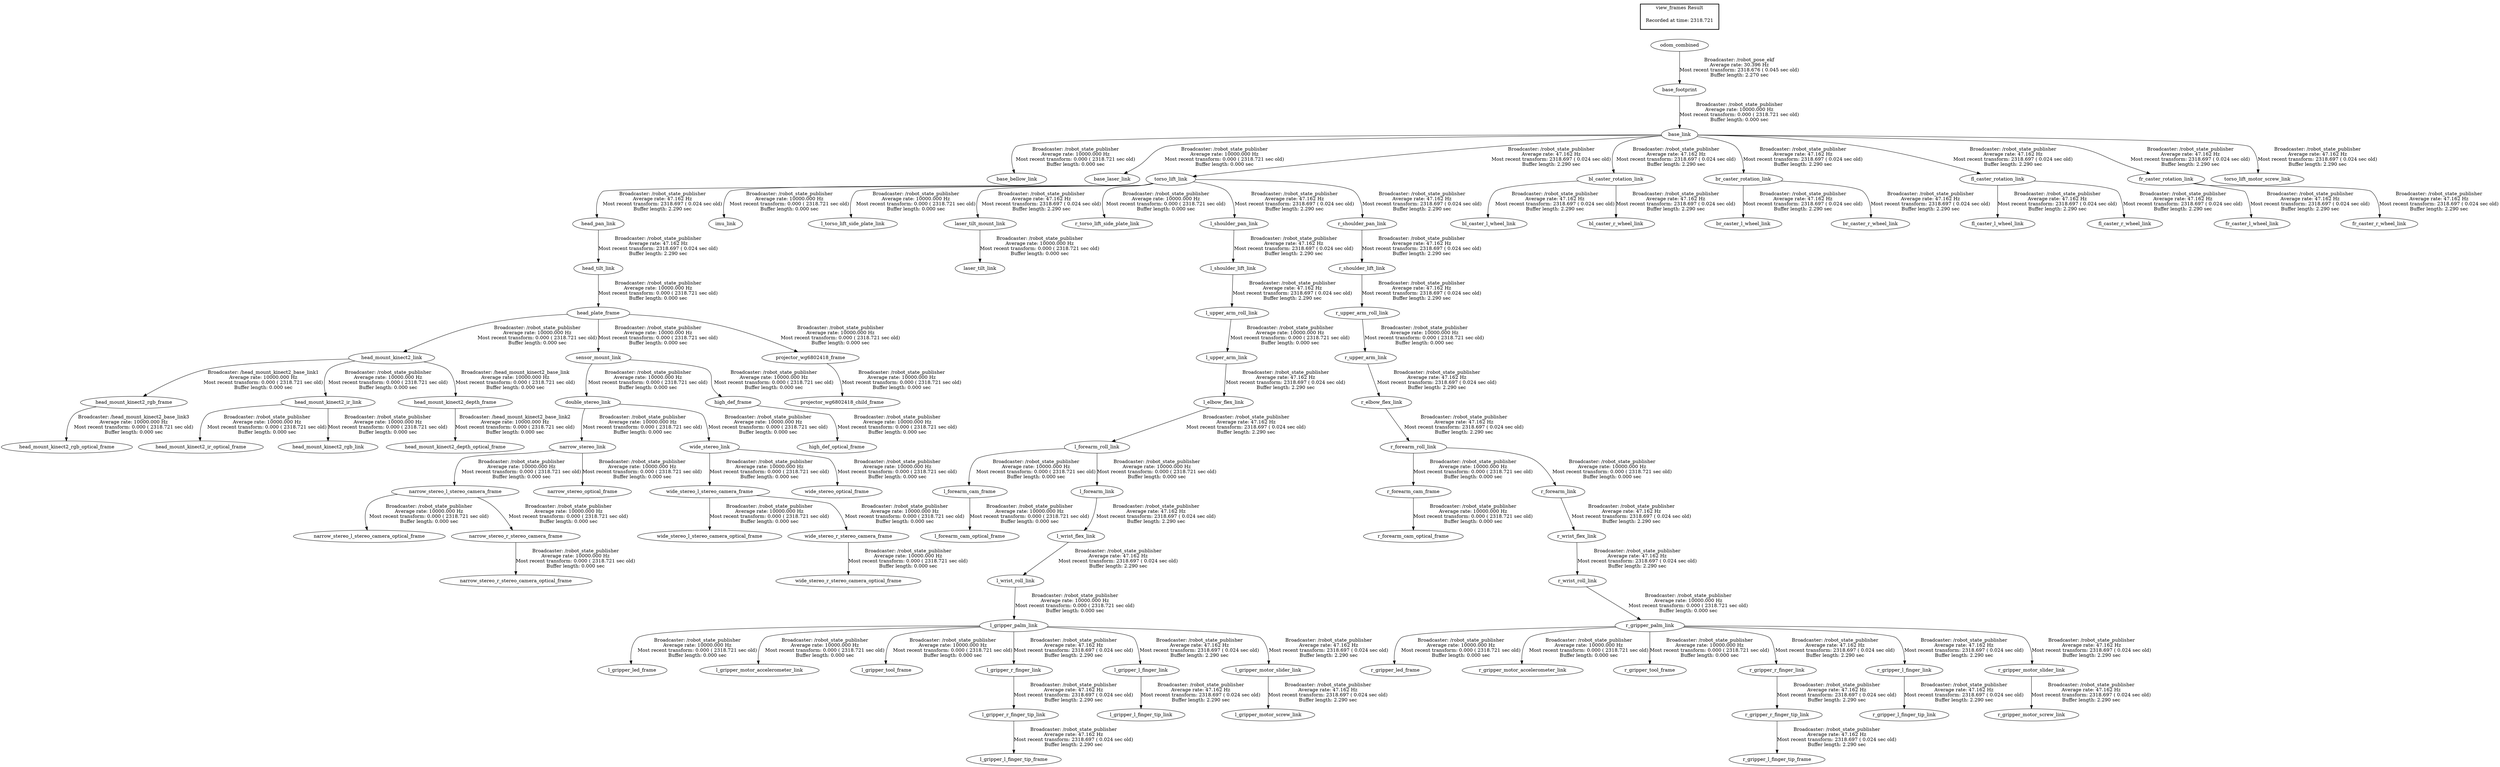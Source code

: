 digraph G {
"head_mount_kinect2_link" -> "head_mount_kinect2_rgb_frame"[label="Broadcaster: /head_mount_kinect2_base_link1\nAverage rate: 10000.000 Hz\nMost recent transform: 0.000 ( 2318.721 sec old)\nBuffer length: 0.000 sec\n"];
"head_plate_frame" -> "head_mount_kinect2_link"[label="Broadcaster: /robot_state_publisher\nAverage rate: 10000.000 Hz\nMost recent transform: 0.000 ( 2318.721 sec old)\nBuffer length: 0.000 sec\n"];
"base_link" -> "base_bellow_link"[label="Broadcaster: /robot_state_publisher\nAverage rate: 10000.000 Hz\nMost recent transform: 0.000 ( 2318.721 sec old)\nBuffer length: 0.000 sec\n"];
"base_footprint" -> "base_link"[label="Broadcaster: /robot_state_publisher\nAverage rate: 10000.000 Hz\nMost recent transform: 0.000 ( 2318.721 sec old)\nBuffer length: 0.000 sec\n"];
"odom_combined" -> "base_footprint"[label="Broadcaster: /robot_pose_ekf\nAverage rate: 30.396 Hz\nMost recent transform: 2318.676 ( 0.045 sec old)\nBuffer length: 2.270 sec\n"];
"base_link" -> "base_laser_link"[label="Broadcaster: /robot_state_publisher\nAverage rate: 10000.000 Hz\nMost recent transform: 0.000 ( 2318.721 sec old)\nBuffer length: 0.000 sec\n"];
"sensor_mount_link" -> "double_stereo_link"[label="Broadcaster: /robot_state_publisher\nAverage rate: 10000.000 Hz\nMost recent transform: 0.000 ( 2318.721 sec old)\nBuffer length: 0.000 sec\n"];
"head_plate_frame" -> "sensor_mount_link"[label="Broadcaster: /robot_state_publisher\nAverage rate: 10000.000 Hz\nMost recent transform: 0.000 ( 2318.721 sec old)\nBuffer length: 0.000 sec\n"];
"head_mount_kinect2_link" -> "head_mount_kinect2_ir_link"[label="Broadcaster: /robot_state_publisher\nAverage rate: 10000.000 Hz\nMost recent transform: 0.000 ( 2318.721 sec old)\nBuffer length: 0.000 sec\n"];
"head_mount_kinect2_ir_link" -> "head_mount_kinect2_ir_optical_frame"[label="Broadcaster: /robot_state_publisher\nAverage rate: 10000.000 Hz\nMost recent transform: 0.000 ( 2318.721 sec old)\nBuffer length: 0.000 sec\n"];
"head_tilt_link" -> "head_plate_frame"[label="Broadcaster: /robot_state_publisher\nAverage rate: 10000.000 Hz\nMost recent transform: 0.000 ( 2318.721 sec old)\nBuffer length: 0.000 sec\n"];
"head_mount_kinect2_ir_link" -> "head_mount_kinect2_rgb_link"[label="Broadcaster: /robot_state_publisher\nAverage rate: 10000.000 Hz\nMost recent transform: 0.000 ( 2318.721 sec old)\nBuffer length: 0.000 sec\n"];
"head_mount_kinect2_rgb_frame" -> "head_mount_kinect2_rgb_optical_frame"[label="Broadcaster: /head_mount_kinect2_base_link3\nAverage rate: 10000.000 Hz\nMost recent transform: 0.000 ( 2318.721 sec old)\nBuffer length: 0.000 sec\n"];
"head_pan_link" -> "head_tilt_link"[label="Broadcaster: /robot_state_publisher\nAverage rate: 47.162 Hz\nMost recent transform: 2318.697 ( 0.024 sec old)\nBuffer length: 2.290 sec\n"];
"sensor_mount_link" -> "high_def_frame"[label="Broadcaster: /robot_state_publisher\nAverage rate: 10000.000 Hz\nMost recent transform: 0.000 ( 2318.721 sec old)\nBuffer length: 0.000 sec\n"];
"high_def_frame" -> "high_def_optical_frame"[label="Broadcaster: /robot_state_publisher\nAverage rate: 10000.000 Hz\nMost recent transform: 0.000 ( 2318.721 sec old)\nBuffer length: 0.000 sec\n"];
"torso_lift_link" -> "imu_link"[label="Broadcaster: /robot_state_publisher\nAverage rate: 10000.000 Hz\nMost recent transform: 0.000 ( 2318.721 sec old)\nBuffer length: 0.000 sec\n"];
"base_link" -> "torso_lift_link"[label="Broadcaster: /robot_state_publisher\nAverage rate: 47.162 Hz\nMost recent transform: 2318.697 ( 0.024 sec old)\nBuffer length: 2.290 sec\n"];
"l_forearm_roll_link" -> "l_forearm_cam_frame"[label="Broadcaster: /robot_state_publisher\nAverage rate: 10000.000 Hz\nMost recent transform: 0.000 ( 2318.721 sec old)\nBuffer length: 0.000 sec\n"];
"l_elbow_flex_link" -> "l_forearm_roll_link"[label="Broadcaster: /robot_state_publisher\nAverage rate: 47.162 Hz\nMost recent transform: 2318.697 ( 0.024 sec old)\nBuffer length: 2.290 sec\n"];
"l_forearm_cam_frame" -> "l_forearm_cam_optical_frame"[label="Broadcaster: /robot_state_publisher\nAverage rate: 10000.000 Hz\nMost recent transform: 0.000 ( 2318.721 sec old)\nBuffer length: 0.000 sec\n"];
"l_forearm_roll_link" -> "l_forearm_link"[label="Broadcaster: /robot_state_publisher\nAverage rate: 10000.000 Hz\nMost recent transform: 0.000 ( 2318.721 sec old)\nBuffer length: 0.000 sec\n"];
"l_gripper_palm_link" -> "l_gripper_led_frame"[label="Broadcaster: /robot_state_publisher\nAverage rate: 10000.000 Hz\nMost recent transform: 0.000 ( 2318.721 sec old)\nBuffer length: 0.000 sec\n"];
"l_wrist_roll_link" -> "l_gripper_palm_link"[label="Broadcaster: /robot_state_publisher\nAverage rate: 10000.000 Hz\nMost recent transform: 0.000 ( 2318.721 sec old)\nBuffer length: 0.000 sec\n"];
"l_gripper_palm_link" -> "l_gripper_motor_accelerometer_link"[label="Broadcaster: /robot_state_publisher\nAverage rate: 10000.000 Hz\nMost recent transform: 0.000 ( 2318.721 sec old)\nBuffer length: 0.000 sec\n"];
"l_wrist_flex_link" -> "l_wrist_roll_link"[label="Broadcaster: /robot_state_publisher\nAverage rate: 47.162 Hz\nMost recent transform: 2318.697 ( 0.024 sec old)\nBuffer length: 2.290 sec\n"];
"l_gripper_palm_link" -> "l_gripper_tool_frame"[label="Broadcaster: /robot_state_publisher\nAverage rate: 10000.000 Hz\nMost recent transform: 0.000 ( 2318.721 sec old)\nBuffer length: 0.000 sec\n"];
"torso_lift_link" -> "l_torso_lift_side_plate_link"[label="Broadcaster: /robot_state_publisher\nAverage rate: 10000.000 Hz\nMost recent transform: 0.000 ( 2318.721 sec old)\nBuffer length: 0.000 sec\n"];
"l_upper_arm_roll_link" -> "l_upper_arm_link"[label="Broadcaster: /robot_state_publisher\nAverage rate: 10000.000 Hz\nMost recent transform: 0.000 ( 2318.721 sec old)\nBuffer length: 0.000 sec\n"];
"l_shoulder_lift_link" -> "l_upper_arm_roll_link"[label="Broadcaster: /robot_state_publisher\nAverage rate: 47.162 Hz\nMost recent transform: 2318.697 ( 0.024 sec old)\nBuffer length: 2.290 sec\n"];
"laser_tilt_mount_link" -> "laser_tilt_link"[label="Broadcaster: /robot_state_publisher\nAverage rate: 10000.000 Hz\nMost recent transform: 0.000 ( 2318.721 sec old)\nBuffer length: 0.000 sec\n"];
"torso_lift_link" -> "laser_tilt_mount_link"[label="Broadcaster: /robot_state_publisher\nAverage rate: 47.162 Hz\nMost recent transform: 2318.697 ( 0.024 sec old)\nBuffer length: 2.290 sec\n"];
"double_stereo_link" -> "narrow_stereo_link"[label="Broadcaster: /robot_state_publisher\nAverage rate: 10000.000 Hz\nMost recent transform: 0.000 ( 2318.721 sec old)\nBuffer length: 0.000 sec\n"];
"narrow_stereo_link" -> "narrow_stereo_l_stereo_camera_frame"[label="Broadcaster: /robot_state_publisher\nAverage rate: 10000.000 Hz\nMost recent transform: 0.000 ( 2318.721 sec old)\nBuffer length: 0.000 sec\n"];
"narrow_stereo_l_stereo_camera_frame" -> "narrow_stereo_l_stereo_camera_optical_frame"[label="Broadcaster: /robot_state_publisher\nAverage rate: 10000.000 Hz\nMost recent transform: 0.000 ( 2318.721 sec old)\nBuffer length: 0.000 sec\n"];
"narrow_stereo_link" -> "narrow_stereo_optical_frame"[label="Broadcaster: /robot_state_publisher\nAverage rate: 10000.000 Hz\nMost recent transform: 0.000 ( 2318.721 sec old)\nBuffer length: 0.000 sec\n"];
"narrow_stereo_l_stereo_camera_frame" -> "narrow_stereo_r_stereo_camera_frame"[label="Broadcaster: /robot_state_publisher\nAverage rate: 10000.000 Hz\nMost recent transform: 0.000 ( 2318.721 sec old)\nBuffer length: 0.000 sec\n"];
"narrow_stereo_r_stereo_camera_frame" -> "narrow_stereo_r_stereo_camera_optical_frame"[label="Broadcaster: /robot_state_publisher\nAverage rate: 10000.000 Hz\nMost recent transform: 0.000 ( 2318.721 sec old)\nBuffer length: 0.000 sec\n"];
"projector_wg6802418_frame" -> "projector_wg6802418_child_frame"[label="Broadcaster: /robot_state_publisher\nAverage rate: 10000.000 Hz\nMost recent transform: 0.000 ( 2318.721 sec old)\nBuffer length: 0.000 sec\n"];
"head_plate_frame" -> "projector_wg6802418_frame"[label="Broadcaster: /robot_state_publisher\nAverage rate: 10000.000 Hz\nMost recent transform: 0.000 ( 2318.721 sec old)\nBuffer length: 0.000 sec\n"];
"r_forearm_roll_link" -> "r_forearm_cam_frame"[label="Broadcaster: /robot_state_publisher\nAverage rate: 10000.000 Hz\nMost recent transform: 0.000 ( 2318.721 sec old)\nBuffer length: 0.000 sec\n"];
"r_elbow_flex_link" -> "r_forearm_roll_link"[label="Broadcaster: /robot_state_publisher\nAverage rate: 47.162 Hz\nMost recent transform: 2318.697 ( 0.024 sec old)\nBuffer length: 2.290 sec\n"];
"r_forearm_cam_frame" -> "r_forearm_cam_optical_frame"[label="Broadcaster: /robot_state_publisher\nAverage rate: 10000.000 Hz\nMost recent transform: 0.000 ( 2318.721 sec old)\nBuffer length: 0.000 sec\n"];
"r_forearm_roll_link" -> "r_forearm_link"[label="Broadcaster: /robot_state_publisher\nAverage rate: 10000.000 Hz\nMost recent transform: 0.000 ( 2318.721 sec old)\nBuffer length: 0.000 sec\n"];
"r_gripper_palm_link" -> "r_gripper_led_frame"[label="Broadcaster: /robot_state_publisher\nAverage rate: 10000.000 Hz\nMost recent transform: 0.000 ( 2318.721 sec old)\nBuffer length: 0.000 sec\n"];
"r_wrist_roll_link" -> "r_gripper_palm_link"[label="Broadcaster: /robot_state_publisher\nAverage rate: 10000.000 Hz\nMost recent transform: 0.000 ( 2318.721 sec old)\nBuffer length: 0.000 sec\n"];
"r_gripper_palm_link" -> "r_gripper_motor_accelerometer_link"[label="Broadcaster: /robot_state_publisher\nAverage rate: 10000.000 Hz\nMost recent transform: 0.000 ( 2318.721 sec old)\nBuffer length: 0.000 sec\n"];
"r_wrist_flex_link" -> "r_wrist_roll_link"[label="Broadcaster: /robot_state_publisher\nAverage rate: 47.162 Hz\nMost recent transform: 2318.697 ( 0.024 sec old)\nBuffer length: 2.290 sec\n"];
"r_gripper_palm_link" -> "r_gripper_tool_frame"[label="Broadcaster: /robot_state_publisher\nAverage rate: 10000.000 Hz\nMost recent transform: 0.000 ( 2318.721 sec old)\nBuffer length: 0.000 sec\n"];
"torso_lift_link" -> "r_torso_lift_side_plate_link"[label="Broadcaster: /robot_state_publisher\nAverage rate: 10000.000 Hz\nMost recent transform: 0.000 ( 2318.721 sec old)\nBuffer length: 0.000 sec\n"];
"r_upper_arm_roll_link" -> "r_upper_arm_link"[label="Broadcaster: /robot_state_publisher\nAverage rate: 10000.000 Hz\nMost recent transform: 0.000 ( 2318.721 sec old)\nBuffer length: 0.000 sec\n"];
"r_shoulder_lift_link" -> "r_upper_arm_roll_link"[label="Broadcaster: /robot_state_publisher\nAverage rate: 47.162 Hz\nMost recent transform: 2318.697 ( 0.024 sec old)\nBuffer length: 2.290 sec\n"];
"double_stereo_link" -> "wide_stereo_link"[label="Broadcaster: /robot_state_publisher\nAverage rate: 10000.000 Hz\nMost recent transform: 0.000 ( 2318.721 sec old)\nBuffer length: 0.000 sec\n"];
"wide_stereo_link" -> "wide_stereo_l_stereo_camera_frame"[label="Broadcaster: /robot_state_publisher\nAverage rate: 10000.000 Hz\nMost recent transform: 0.000 ( 2318.721 sec old)\nBuffer length: 0.000 sec\n"];
"wide_stereo_l_stereo_camera_frame" -> "wide_stereo_l_stereo_camera_optical_frame"[label="Broadcaster: /robot_state_publisher\nAverage rate: 10000.000 Hz\nMost recent transform: 0.000 ( 2318.721 sec old)\nBuffer length: 0.000 sec\n"];
"wide_stereo_link" -> "wide_stereo_optical_frame"[label="Broadcaster: /robot_state_publisher\nAverage rate: 10000.000 Hz\nMost recent transform: 0.000 ( 2318.721 sec old)\nBuffer length: 0.000 sec\n"];
"wide_stereo_l_stereo_camera_frame" -> "wide_stereo_r_stereo_camera_frame"[label="Broadcaster: /robot_state_publisher\nAverage rate: 10000.000 Hz\nMost recent transform: 0.000 ( 2318.721 sec old)\nBuffer length: 0.000 sec\n"];
"wide_stereo_r_stereo_camera_frame" -> "wide_stereo_r_stereo_camera_optical_frame"[label="Broadcaster: /robot_state_publisher\nAverage rate: 10000.000 Hz\nMost recent transform: 0.000 ( 2318.721 sec old)\nBuffer length: 0.000 sec\n"];
"head_mount_kinect2_depth_frame" -> "head_mount_kinect2_depth_optical_frame"[label="Broadcaster: /head_mount_kinect2_base_link2\nAverage rate: 10000.000 Hz\nMost recent transform: 0.000 ( 2318.721 sec old)\nBuffer length: 0.000 sec\n"];
"head_mount_kinect2_link" -> "head_mount_kinect2_depth_frame"[label="Broadcaster: /head_mount_kinect2_base_link\nAverage rate: 10000.000 Hz\nMost recent transform: 0.000 ( 2318.721 sec old)\nBuffer length: 0.000 sec\n"];
"bl_caster_rotation_link" -> "bl_caster_l_wheel_link"[label="Broadcaster: /robot_state_publisher\nAverage rate: 47.162 Hz\nMost recent transform: 2318.697 ( 0.024 sec old)\nBuffer length: 2.290 sec\n"];
"base_link" -> "bl_caster_rotation_link"[label="Broadcaster: /robot_state_publisher\nAverage rate: 47.162 Hz\nMost recent transform: 2318.697 ( 0.024 sec old)\nBuffer length: 2.290 sec\n"];
"bl_caster_rotation_link" -> "bl_caster_r_wheel_link"[label="Broadcaster: /robot_state_publisher\nAverage rate: 47.162 Hz\nMost recent transform: 2318.697 ( 0.024 sec old)\nBuffer length: 2.290 sec\n"];
"br_caster_rotation_link" -> "br_caster_l_wheel_link"[label="Broadcaster: /robot_state_publisher\nAverage rate: 47.162 Hz\nMost recent transform: 2318.697 ( 0.024 sec old)\nBuffer length: 2.290 sec\n"];
"base_link" -> "br_caster_rotation_link"[label="Broadcaster: /robot_state_publisher\nAverage rate: 47.162 Hz\nMost recent transform: 2318.697 ( 0.024 sec old)\nBuffer length: 2.290 sec\n"];
"br_caster_rotation_link" -> "br_caster_r_wheel_link"[label="Broadcaster: /robot_state_publisher\nAverage rate: 47.162 Hz\nMost recent transform: 2318.697 ( 0.024 sec old)\nBuffer length: 2.290 sec\n"];
"fl_caster_rotation_link" -> "fl_caster_l_wheel_link"[label="Broadcaster: /robot_state_publisher\nAverage rate: 47.162 Hz\nMost recent transform: 2318.697 ( 0.024 sec old)\nBuffer length: 2.290 sec\n"];
"base_link" -> "fl_caster_rotation_link"[label="Broadcaster: /robot_state_publisher\nAverage rate: 47.162 Hz\nMost recent transform: 2318.697 ( 0.024 sec old)\nBuffer length: 2.290 sec\n"];
"fl_caster_rotation_link" -> "fl_caster_r_wheel_link"[label="Broadcaster: /robot_state_publisher\nAverage rate: 47.162 Hz\nMost recent transform: 2318.697 ( 0.024 sec old)\nBuffer length: 2.290 sec\n"];
"fr_caster_rotation_link" -> "fr_caster_l_wheel_link"[label="Broadcaster: /robot_state_publisher\nAverage rate: 47.162 Hz\nMost recent transform: 2318.697 ( 0.024 sec old)\nBuffer length: 2.290 sec\n"];
"base_link" -> "fr_caster_rotation_link"[label="Broadcaster: /robot_state_publisher\nAverage rate: 47.162 Hz\nMost recent transform: 2318.697 ( 0.024 sec old)\nBuffer length: 2.290 sec\n"];
"fr_caster_rotation_link" -> "fr_caster_r_wheel_link"[label="Broadcaster: /robot_state_publisher\nAverage rate: 47.162 Hz\nMost recent transform: 2318.697 ( 0.024 sec old)\nBuffer length: 2.290 sec\n"];
"torso_lift_link" -> "head_pan_link"[label="Broadcaster: /robot_state_publisher\nAverage rate: 47.162 Hz\nMost recent transform: 2318.697 ( 0.024 sec old)\nBuffer length: 2.290 sec\n"];
"l_upper_arm_link" -> "l_elbow_flex_link"[label="Broadcaster: /robot_state_publisher\nAverage rate: 47.162 Hz\nMost recent transform: 2318.697 ( 0.024 sec old)\nBuffer length: 2.290 sec\n"];
"l_gripper_r_finger_tip_link" -> "l_gripper_l_finger_tip_frame"[label="Broadcaster: /robot_state_publisher\nAverage rate: 47.162 Hz\nMost recent transform: 2318.697 ( 0.024 sec old)\nBuffer length: 2.290 sec\n"];
"l_gripper_r_finger_link" -> "l_gripper_r_finger_tip_link"[label="Broadcaster: /robot_state_publisher\nAverage rate: 47.162 Hz\nMost recent transform: 2318.697 ( 0.024 sec old)\nBuffer length: 2.290 sec\n"];
"l_gripper_palm_link" -> "l_gripper_l_finger_link"[label="Broadcaster: /robot_state_publisher\nAverage rate: 47.162 Hz\nMost recent transform: 2318.697 ( 0.024 sec old)\nBuffer length: 2.290 sec\n"];
"l_gripper_l_finger_link" -> "l_gripper_l_finger_tip_link"[label="Broadcaster: /robot_state_publisher\nAverage rate: 47.162 Hz\nMost recent transform: 2318.697 ( 0.024 sec old)\nBuffer length: 2.290 sec\n"];
"l_gripper_motor_slider_link" -> "l_gripper_motor_screw_link"[label="Broadcaster: /robot_state_publisher\nAverage rate: 47.162 Hz\nMost recent transform: 2318.697 ( 0.024 sec old)\nBuffer length: 2.290 sec\n"];
"l_gripper_palm_link" -> "l_gripper_motor_slider_link"[label="Broadcaster: /robot_state_publisher\nAverage rate: 47.162 Hz\nMost recent transform: 2318.697 ( 0.024 sec old)\nBuffer length: 2.290 sec\n"];
"l_gripper_palm_link" -> "l_gripper_r_finger_link"[label="Broadcaster: /robot_state_publisher\nAverage rate: 47.162 Hz\nMost recent transform: 2318.697 ( 0.024 sec old)\nBuffer length: 2.290 sec\n"];
"l_shoulder_pan_link" -> "l_shoulder_lift_link"[label="Broadcaster: /robot_state_publisher\nAverage rate: 47.162 Hz\nMost recent transform: 2318.697 ( 0.024 sec old)\nBuffer length: 2.290 sec\n"];
"torso_lift_link" -> "l_shoulder_pan_link"[label="Broadcaster: /robot_state_publisher\nAverage rate: 47.162 Hz\nMost recent transform: 2318.697 ( 0.024 sec old)\nBuffer length: 2.290 sec\n"];
"l_forearm_link" -> "l_wrist_flex_link"[label="Broadcaster: /robot_state_publisher\nAverage rate: 47.162 Hz\nMost recent transform: 2318.697 ( 0.024 sec old)\nBuffer length: 2.290 sec\n"];
"r_upper_arm_link" -> "r_elbow_flex_link"[label="Broadcaster: /robot_state_publisher\nAverage rate: 47.162 Hz\nMost recent transform: 2318.697 ( 0.024 sec old)\nBuffer length: 2.290 sec\n"];
"r_gripper_r_finger_tip_link" -> "r_gripper_l_finger_tip_frame"[label="Broadcaster: /robot_state_publisher\nAverage rate: 47.162 Hz\nMost recent transform: 2318.697 ( 0.024 sec old)\nBuffer length: 2.290 sec\n"];
"r_gripper_r_finger_link" -> "r_gripper_r_finger_tip_link"[label="Broadcaster: /robot_state_publisher\nAverage rate: 47.162 Hz\nMost recent transform: 2318.697 ( 0.024 sec old)\nBuffer length: 2.290 sec\n"];
"r_gripper_palm_link" -> "r_gripper_l_finger_link"[label="Broadcaster: /robot_state_publisher\nAverage rate: 47.162 Hz\nMost recent transform: 2318.697 ( 0.024 sec old)\nBuffer length: 2.290 sec\n"];
"r_gripper_l_finger_link" -> "r_gripper_l_finger_tip_link"[label="Broadcaster: /robot_state_publisher\nAverage rate: 47.162 Hz\nMost recent transform: 2318.697 ( 0.024 sec old)\nBuffer length: 2.290 sec\n"];
"r_gripper_motor_slider_link" -> "r_gripper_motor_screw_link"[label="Broadcaster: /robot_state_publisher\nAverage rate: 47.162 Hz\nMost recent transform: 2318.697 ( 0.024 sec old)\nBuffer length: 2.290 sec\n"];
"r_gripper_palm_link" -> "r_gripper_motor_slider_link"[label="Broadcaster: /robot_state_publisher\nAverage rate: 47.162 Hz\nMost recent transform: 2318.697 ( 0.024 sec old)\nBuffer length: 2.290 sec\n"];
"r_gripper_palm_link" -> "r_gripper_r_finger_link"[label="Broadcaster: /robot_state_publisher\nAverage rate: 47.162 Hz\nMost recent transform: 2318.697 ( 0.024 sec old)\nBuffer length: 2.290 sec\n"];
"r_shoulder_pan_link" -> "r_shoulder_lift_link"[label="Broadcaster: /robot_state_publisher\nAverage rate: 47.162 Hz\nMost recent transform: 2318.697 ( 0.024 sec old)\nBuffer length: 2.290 sec\n"];
"torso_lift_link" -> "r_shoulder_pan_link"[label="Broadcaster: /robot_state_publisher\nAverage rate: 47.162 Hz\nMost recent transform: 2318.697 ( 0.024 sec old)\nBuffer length: 2.290 sec\n"];
"r_forearm_link" -> "r_wrist_flex_link"[label="Broadcaster: /robot_state_publisher\nAverage rate: 47.162 Hz\nMost recent transform: 2318.697 ( 0.024 sec old)\nBuffer length: 2.290 sec\n"];
"base_link" -> "torso_lift_motor_screw_link"[label="Broadcaster: /robot_state_publisher\nAverage rate: 47.162 Hz\nMost recent transform: 2318.697 ( 0.024 sec old)\nBuffer length: 2.290 sec\n"];
edge [style=invis];
 subgraph cluster_legend { style=bold; color=black; label ="view_frames Result";
"Recorded at time: 2318.721"[ shape=plaintext ] ;
 }->"odom_combined";
}